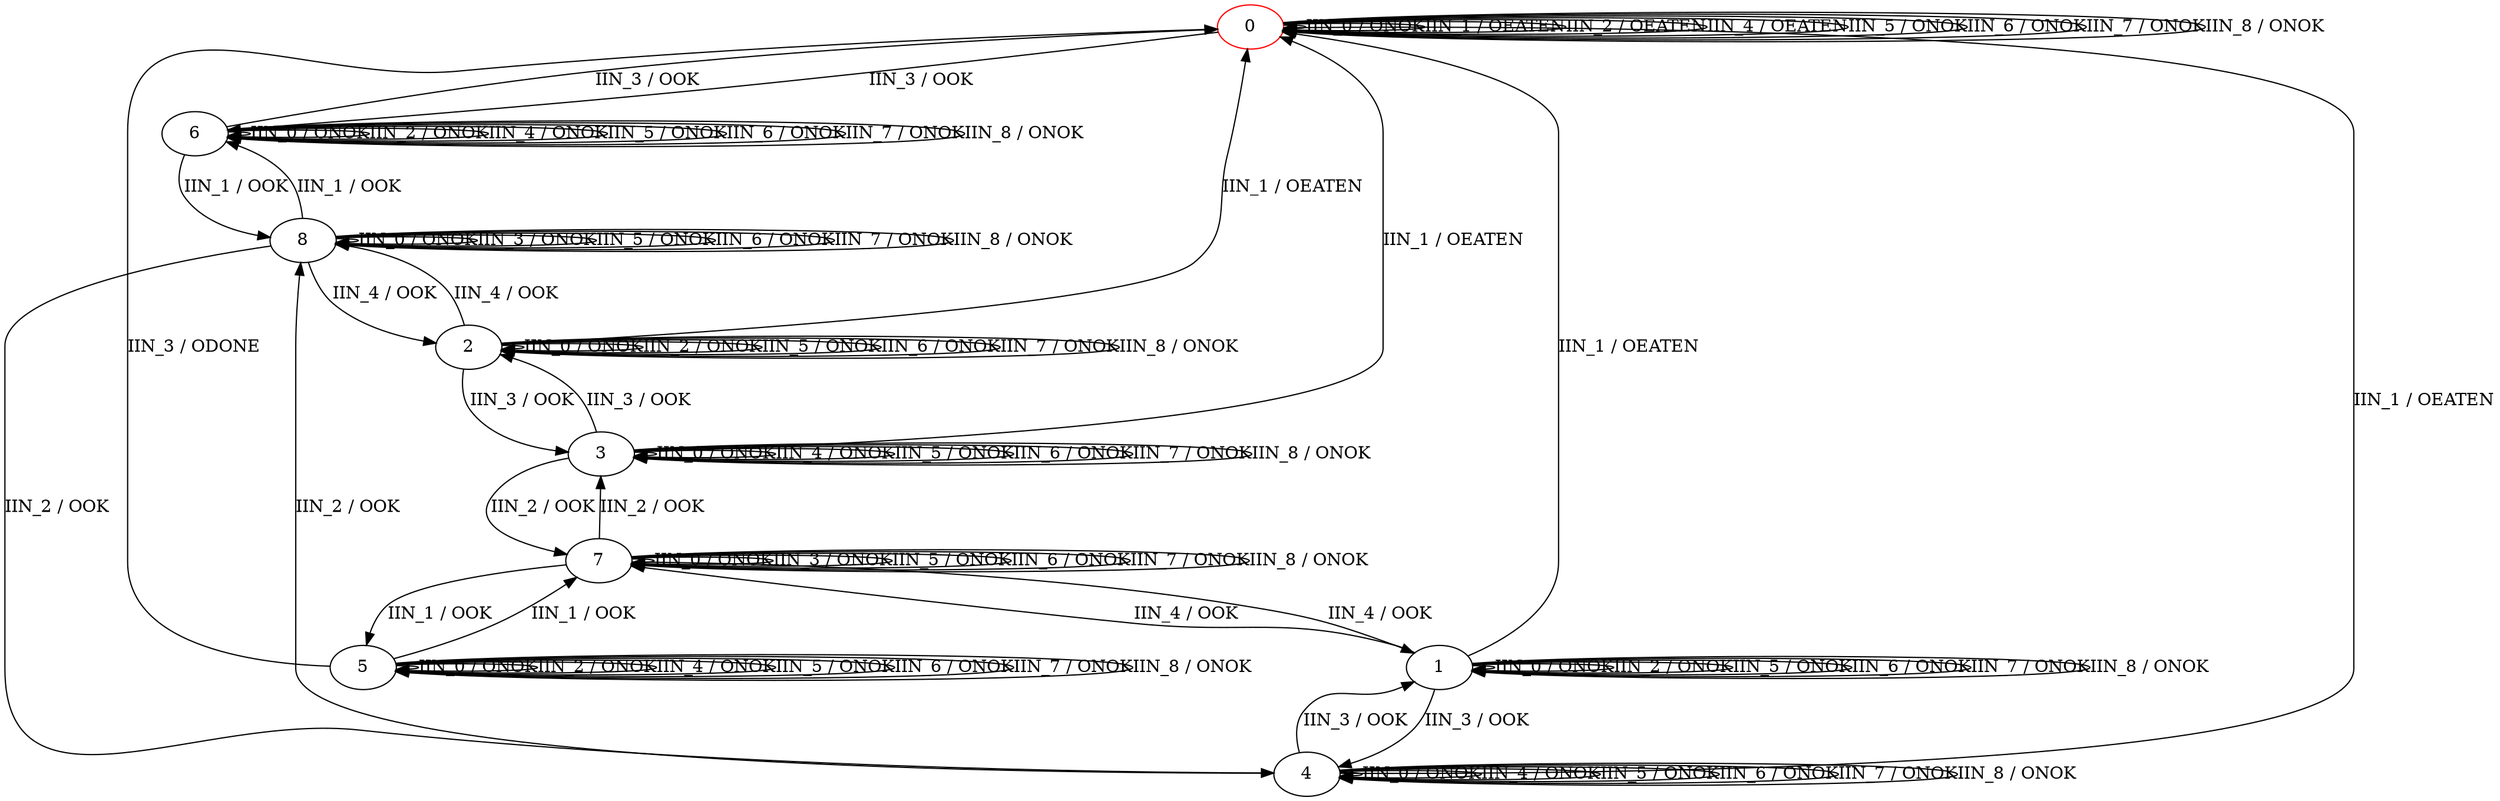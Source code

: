 digraph {
0 [color="red"]
1
2
3
4
5
6
7
8
0 -> 0 [label="IIN_0 / ONOK"]
0 -> 0 [label="IIN_1 / OEATEN"]
0 -> 0 [label="IIN_2 / OEATEN"]
0 -> 6 [label="IIN_3 / OOK"]
0 -> 0 [label="IIN_4 / OEATEN"]
0 -> 0 [label="IIN_5 / ONOK"]
0 -> 0 [label="IIN_6 / ONOK"]
0 -> 0 [label="IIN_7 / ONOK"]
0 -> 0 [label="IIN_8 / ONOK"]
1 -> 1 [label="IIN_0 / ONOK"]
1 -> 0 [label="IIN_1 / OEATEN"]
1 -> 1 [label="IIN_2 / ONOK"]
1 -> 4 [label="IIN_3 / OOK"]
1 -> 7 [label="IIN_4 / OOK"]
1 -> 1 [label="IIN_5 / ONOK"]
1 -> 1 [label="IIN_6 / ONOK"]
1 -> 1 [label="IIN_7 / ONOK"]
1 -> 1 [label="IIN_8 / ONOK"]
2 -> 2 [label="IIN_0 / ONOK"]
2 -> 0 [label="IIN_1 / OEATEN"]
2 -> 2 [label="IIN_2 / ONOK"]
2 -> 3 [label="IIN_3 / OOK"]
2 -> 8 [label="IIN_4 / OOK"]
2 -> 2 [label="IIN_5 / ONOK"]
2 -> 2 [label="IIN_6 / ONOK"]
2 -> 2 [label="IIN_7 / ONOK"]
2 -> 2 [label="IIN_8 / ONOK"]
3 -> 3 [label="IIN_0 / ONOK"]
3 -> 0 [label="IIN_1 / OEATEN"]
3 -> 7 [label="IIN_2 / OOK"]
3 -> 2 [label="IIN_3 / OOK"]
3 -> 3 [label="IIN_4 / ONOK"]
3 -> 3 [label="IIN_5 / ONOK"]
3 -> 3 [label="IIN_6 / ONOK"]
3 -> 3 [label="IIN_7 / ONOK"]
3 -> 3 [label="IIN_8 / ONOK"]
4 -> 4 [label="IIN_0 / ONOK"]
4 -> 0 [label="IIN_1 / OEATEN"]
4 -> 8 [label="IIN_2 / OOK"]
4 -> 1 [label="IIN_3 / OOK"]
4 -> 4 [label="IIN_4 / ONOK"]
4 -> 4 [label="IIN_5 / ONOK"]
4 -> 4 [label="IIN_6 / ONOK"]
4 -> 4 [label="IIN_7 / ONOK"]
4 -> 4 [label="IIN_8 / ONOK"]
5 -> 5 [label="IIN_0 / ONOK"]
5 -> 7 [label="IIN_1 / OOK"]
5 -> 5 [label="IIN_2 / ONOK"]
5 -> 0 [label="IIN_3 / ODONE"]
5 -> 5 [label="IIN_4 / ONOK"]
5 -> 5 [label="IIN_5 / ONOK"]
5 -> 5 [label="IIN_6 / ONOK"]
5 -> 5 [label="IIN_7 / ONOK"]
5 -> 5 [label="IIN_8 / ONOK"]
6 -> 6 [label="IIN_0 / ONOK"]
6 -> 8 [label="IIN_1 / OOK"]
6 -> 6 [label="IIN_2 / ONOK"]
6 -> 0 [label="IIN_3 / OOK"]
6 -> 6 [label="IIN_4 / ONOK"]
6 -> 6 [label="IIN_5 / ONOK"]
6 -> 6 [label="IIN_6 / ONOK"]
6 -> 6 [label="IIN_7 / ONOK"]
6 -> 6 [label="IIN_8 / ONOK"]
7 -> 7 [label="IIN_0 / ONOK"]
7 -> 5 [label="IIN_1 / OOK"]
7 -> 3 [label="IIN_2 / OOK"]
7 -> 7 [label="IIN_3 / ONOK"]
7 -> 1 [label="IIN_4 / OOK"]
7 -> 7 [label="IIN_5 / ONOK"]
7 -> 7 [label="IIN_6 / ONOK"]
7 -> 7 [label="IIN_7 / ONOK"]
7 -> 7 [label="IIN_8 / ONOK"]
8 -> 8 [label="IIN_0 / ONOK"]
8 -> 6 [label="IIN_1 / OOK"]
8 -> 4 [label="IIN_2 / OOK"]
8 -> 8 [label="IIN_3 / ONOK"]
8 -> 2 [label="IIN_4 / OOK"]
8 -> 8 [label="IIN_5 / ONOK"]
8 -> 8 [label="IIN_6 / ONOK"]
8 -> 8 [label="IIN_7 / ONOK"]
8 -> 8 [label="IIN_8 / ONOK"]
}
